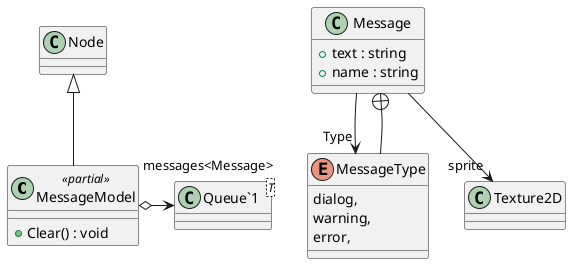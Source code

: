 @startuml
class MessageModel <<partial>> {
    + Clear() : void
}
class Message {
    + text : string
    + name : string
}
class "Queue`1"<T> {
}
enum MessageType {
    dialog,
    warning,
    error,
}
Node <|-- MessageModel
MessageModel o-> "messages<Message>" "Queue`1"
Message --> "sprite" Texture2D
Message --> "Type" MessageType
Message +-- MessageType
@enduml
